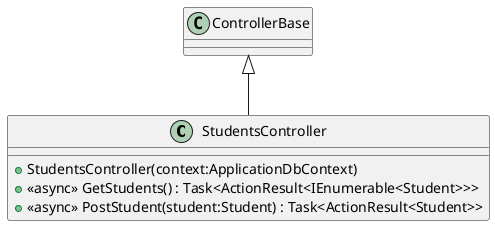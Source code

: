 @startuml
class StudentsController {
    + StudentsController(context:ApplicationDbContext)
    + <<async>> GetStudents() : Task<ActionResult<IEnumerable<Student>>>
    + <<async>> PostStudent(student:Student) : Task<ActionResult<Student>>
}
ControllerBase <|-- StudentsController
@enduml
